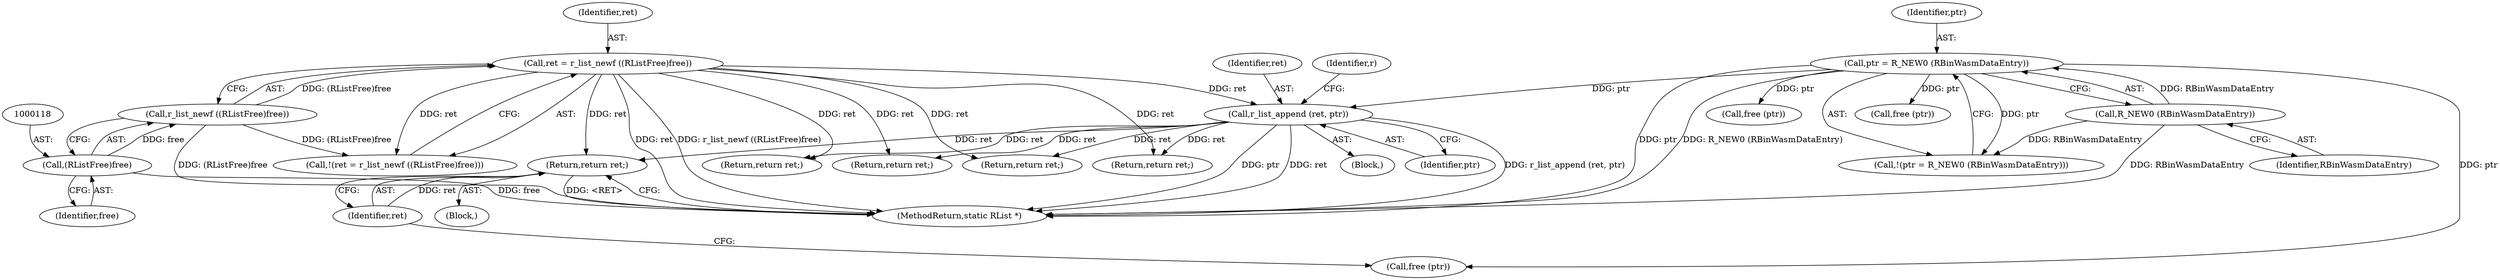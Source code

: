 digraph "1_radare2_d2632f6483a3ceb5d8e0a5fb11142c51c43978b4_0@pointer" {
"1000197" [label="(Return,return ret;)"];
"1000198" [label="(Identifier,ret)"];
"1000114" [label="(Call,ret = r_list_newf ((RListFree)free))"];
"1000116" [label="(Call,r_list_newf ((RListFree)free))"];
"1000117" [label="(Call,(RListFree)free)"];
"1000255" [label="(Call,r_list_append (ret, ptr))"];
"1000172" [label="(Call,ptr = R_NEW0 (RBinWasmDataEntry))"];
"1000174" [label="(Call,R_NEW0 (RBinWasmDataEntry))"];
"1000256" [label="(Identifier,ret)"];
"1000113" [label="(Call,!(ret = r_list_newf ((RListFree)free)))"];
"1000242" [label="(Call,free (ptr))"];
"1000172" [label="(Call,ptr = R_NEW0 (RBinWasmDataEntry))"];
"1000115" [label="(Identifier,ret)"];
"1000119" [label="(Identifier,free)"];
"1000257" [label="(Identifier,ptr)"];
"1000244" [label="(Return,return ret;)"];
"1000175" [label="(Identifier,RBinWasmDataEntry)"];
"1000197" [label="(Return,return ret;)"];
"1000177" [label="(Return,return ret;)"];
"1000261" [label="(Return,return ret;)"];
"1000114" [label="(Call,ret = r_list_newf ((RListFree)free))"];
"1000116" [label="(Call,r_list_newf ((RListFree)free))"];
"1000194" [label="(Block,)"];
"1000198" [label="(Identifier,ret)"];
"1000117" [label="(Call,(RListFree)free)"];
"1000255" [label="(Call,r_list_append (ret, ptr))"];
"1000195" [label="(Call,free (ptr))"];
"1000174" [label="(Call,R_NEW0 (RBinWasmDataEntry))"];
"1000263" [label="(MethodReturn,static RList *)"];
"1000259" [label="(Identifier,r)"];
"1000169" [label="(Block,)"];
"1000171" [label="(Call,!(ptr = R_NEW0 (RBinWasmDataEntry)))"];
"1000173" [label="(Identifier,ptr)"];
"1000215" [label="(Call,free (ptr))"];
"1000217" [label="(Return,return ret;)"];
"1000197" -> "1000194"  [label="AST: "];
"1000197" -> "1000198"  [label="CFG: "];
"1000198" -> "1000197"  [label="AST: "];
"1000263" -> "1000197"  [label="CFG: "];
"1000197" -> "1000263"  [label="DDG: <RET>"];
"1000198" -> "1000197"  [label="DDG: ret"];
"1000114" -> "1000197"  [label="DDG: ret"];
"1000255" -> "1000197"  [label="DDG: ret"];
"1000198" -> "1000195"  [label="CFG: "];
"1000114" -> "1000113"  [label="AST: "];
"1000114" -> "1000116"  [label="CFG: "];
"1000115" -> "1000114"  [label="AST: "];
"1000116" -> "1000114"  [label="AST: "];
"1000113" -> "1000114"  [label="CFG: "];
"1000114" -> "1000263"  [label="DDG: ret"];
"1000114" -> "1000263"  [label="DDG: r_list_newf ((RListFree)free)"];
"1000114" -> "1000113"  [label="DDG: ret"];
"1000116" -> "1000114"  [label="DDG: (RListFree)free"];
"1000114" -> "1000177"  [label="DDG: ret"];
"1000114" -> "1000217"  [label="DDG: ret"];
"1000114" -> "1000244"  [label="DDG: ret"];
"1000114" -> "1000255"  [label="DDG: ret"];
"1000114" -> "1000261"  [label="DDG: ret"];
"1000116" -> "1000117"  [label="CFG: "];
"1000117" -> "1000116"  [label="AST: "];
"1000116" -> "1000263"  [label="DDG: (RListFree)free"];
"1000116" -> "1000113"  [label="DDG: (RListFree)free"];
"1000117" -> "1000116"  [label="DDG: free"];
"1000117" -> "1000119"  [label="CFG: "];
"1000118" -> "1000117"  [label="AST: "];
"1000119" -> "1000117"  [label="AST: "];
"1000117" -> "1000263"  [label="DDG: free"];
"1000255" -> "1000169"  [label="AST: "];
"1000255" -> "1000257"  [label="CFG: "];
"1000256" -> "1000255"  [label="AST: "];
"1000257" -> "1000255"  [label="AST: "];
"1000259" -> "1000255"  [label="CFG: "];
"1000255" -> "1000263"  [label="DDG: r_list_append (ret, ptr)"];
"1000255" -> "1000263"  [label="DDG: ptr"];
"1000255" -> "1000263"  [label="DDG: ret"];
"1000255" -> "1000177"  [label="DDG: ret"];
"1000255" -> "1000217"  [label="DDG: ret"];
"1000255" -> "1000244"  [label="DDG: ret"];
"1000172" -> "1000255"  [label="DDG: ptr"];
"1000255" -> "1000261"  [label="DDG: ret"];
"1000172" -> "1000171"  [label="AST: "];
"1000172" -> "1000174"  [label="CFG: "];
"1000173" -> "1000172"  [label="AST: "];
"1000174" -> "1000172"  [label="AST: "];
"1000171" -> "1000172"  [label="CFG: "];
"1000172" -> "1000263"  [label="DDG: ptr"];
"1000172" -> "1000263"  [label="DDG: R_NEW0 (RBinWasmDataEntry)"];
"1000172" -> "1000171"  [label="DDG: ptr"];
"1000174" -> "1000172"  [label="DDG: RBinWasmDataEntry"];
"1000172" -> "1000195"  [label="DDG: ptr"];
"1000172" -> "1000215"  [label="DDG: ptr"];
"1000172" -> "1000242"  [label="DDG: ptr"];
"1000174" -> "1000175"  [label="CFG: "];
"1000175" -> "1000174"  [label="AST: "];
"1000174" -> "1000263"  [label="DDG: RBinWasmDataEntry"];
"1000174" -> "1000171"  [label="DDG: RBinWasmDataEntry"];
}
